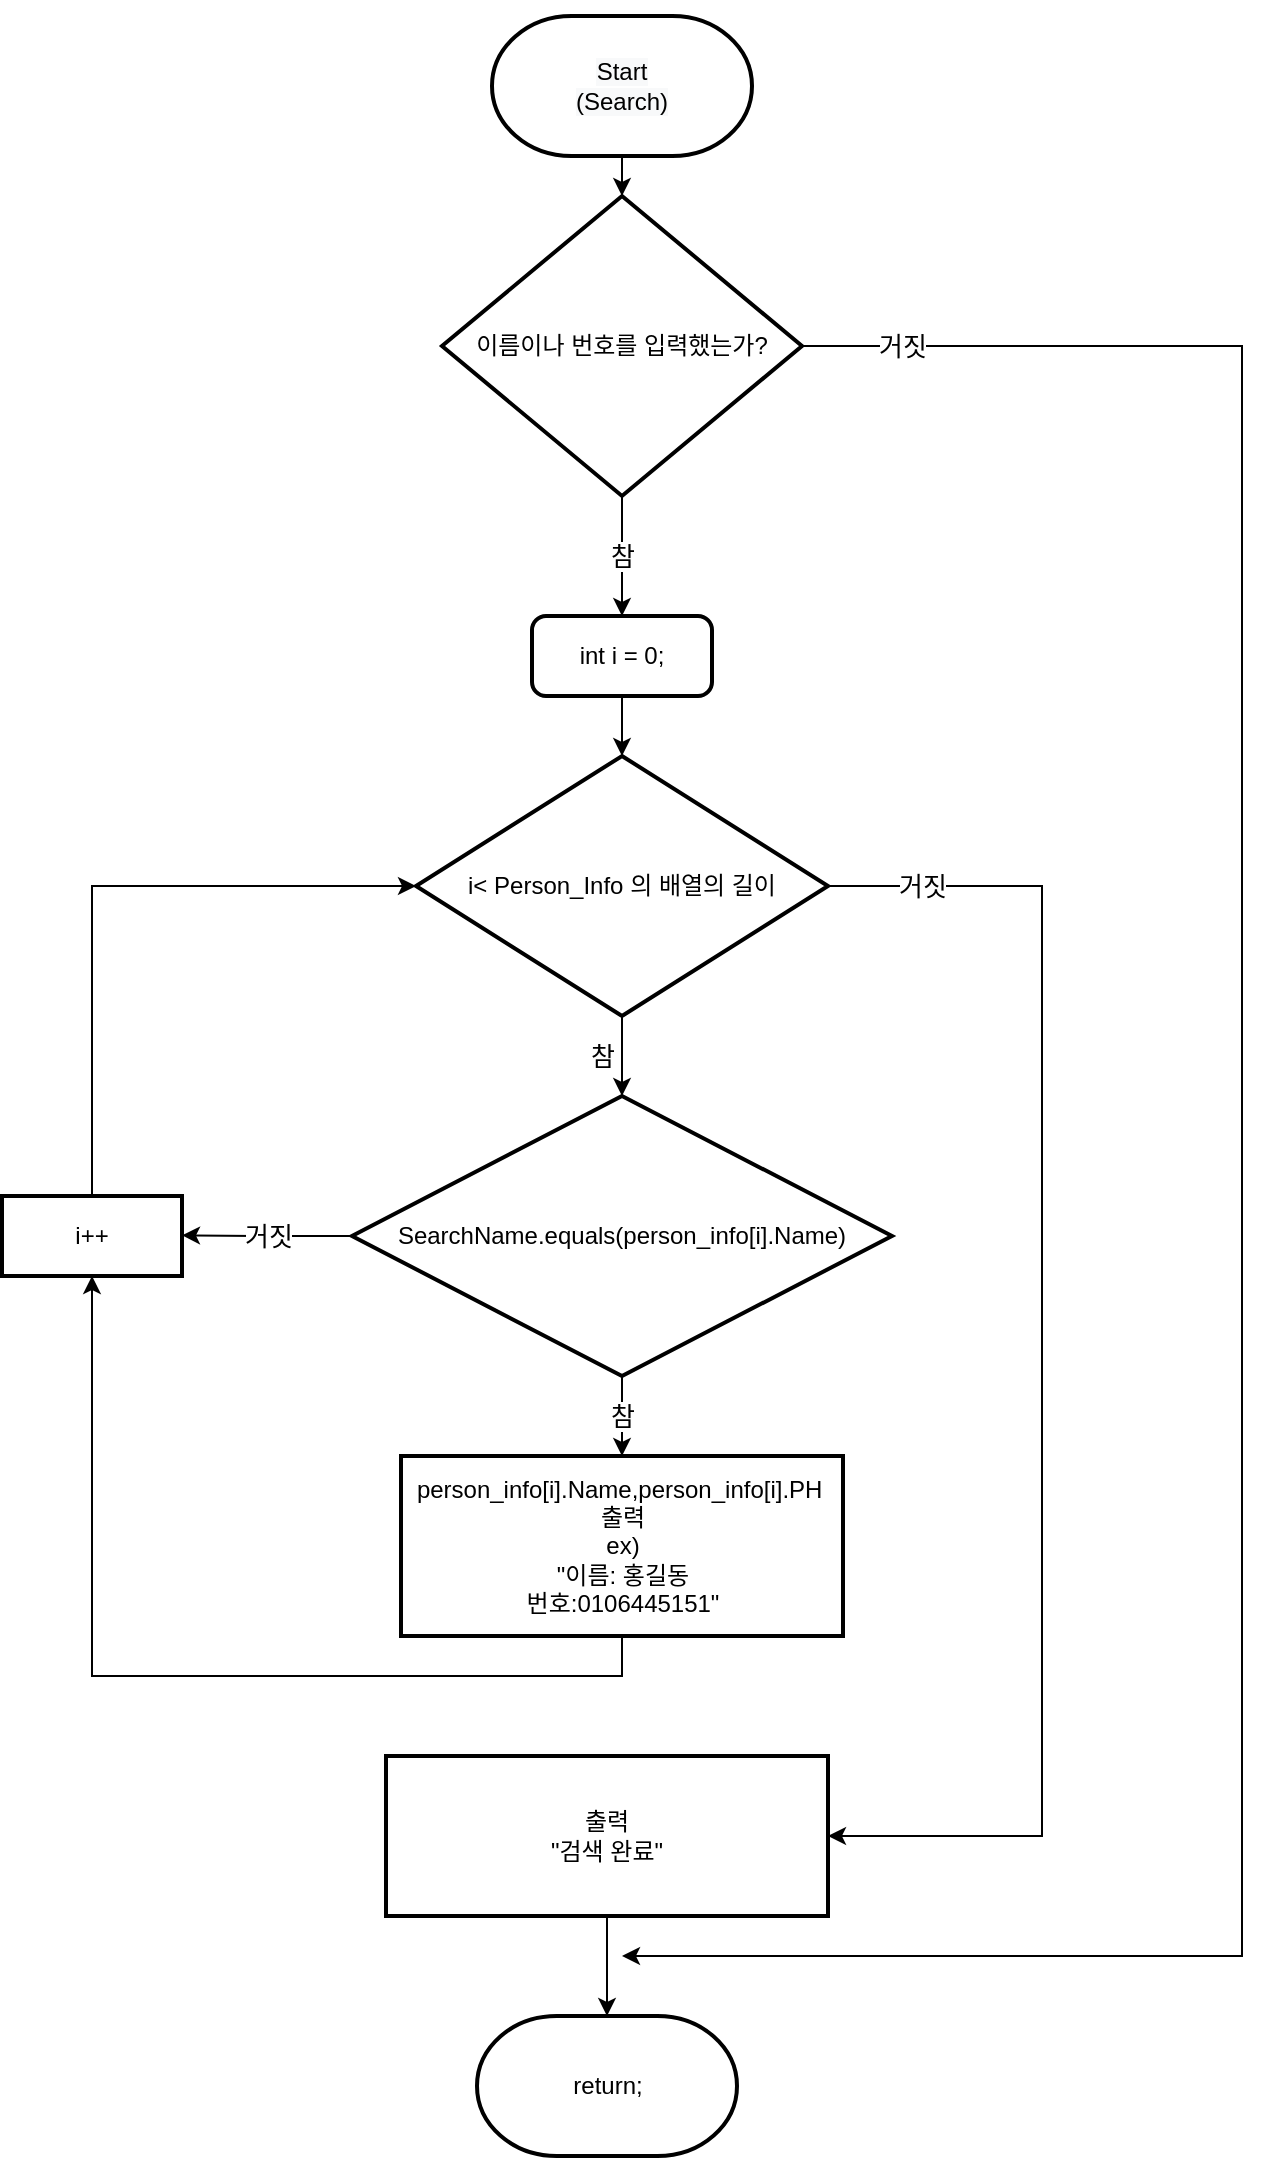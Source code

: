<mxfile version="14.4.4" type="github">
  <diagram id="C5RBs43oDa-KdzZeNtuy" name="Page-1">
    <mxGraphModel dx="1422" dy="3130" grid="1" gridSize="10" guides="1" tooltips="1" connect="1" arrows="1" fold="1" page="1" pageScale="1" pageWidth="1654" pageHeight="2336" math="0" shadow="0">
      <root>
        <mxCell id="WIyWlLk6GJQsqaUBKTNV-0" />
        <mxCell id="WIyWlLk6GJQsqaUBKTNV-1" parent="WIyWlLk6GJQsqaUBKTNV-0" />
        <mxCell id="vujPfZUQDCQlnBkyloqH-32" style="edgeStyle=orthogonalEdgeStyle;rounded=0;orthogonalLoop=1;jettySize=auto;html=1;exitX=0.5;exitY=1;exitDx=0;exitDy=0;entryX=0.5;entryY=1;entryDx=0;entryDy=0;fontSize=13;" parent="WIyWlLk6GJQsqaUBKTNV-1" source="_8A0RdiCuzYZlv76x9rI-3" target="vujPfZUQDCQlnBkyloqH-31" edge="1">
          <mxGeometry relative="1" as="geometry" />
        </mxCell>
        <mxCell id="_8A0RdiCuzYZlv76x9rI-3" value="person_info[i].Name,person_info[i].PH&amp;nbsp; 출력&lt;br&gt;ex) &lt;br&gt;&quot;이름: 홍길동&lt;br&gt;번호:0106445151&quot;" style="rounded=1;whiteSpace=wrap;html=1;absoluteArcSize=1;arcSize=0;strokeWidth=2;" parent="WIyWlLk6GJQsqaUBKTNV-1" vertex="1">
          <mxGeometry x="369.5" y="720" width="221" height="90" as="geometry" />
        </mxCell>
        <mxCell id="vujPfZUQDCQlnBkyloqH-28" value="참" style="edgeStyle=orthogonalEdgeStyle;rounded=0;orthogonalLoop=1;jettySize=auto;html=1;exitX=0.5;exitY=1;exitDx=0;exitDy=0;exitPerimeter=0;entryX=0.5;entryY=0;entryDx=0;entryDy=0;fontSize=13;" parent="WIyWlLk6GJQsqaUBKTNV-1" source="pQexZVyrvjUznnzYhCx8-12" target="_8A0RdiCuzYZlv76x9rI-3" edge="1">
          <mxGeometry relative="1" as="geometry" />
        </mxCell>
        <mxCell id="vujPfZUQDCQlnBkyloqH-30" value="거짓" style="edgeStyle=orthogonalEdgeStyle;rounded=0;orthogonalLoop=1;jettySize=auto;html=1;exitX=0;exitY=0.5;exitDx=0;exitDy=0;exitPerimeter=0;fontSize=13;" parent="WIyWlLk6GJQsqaUBKTNV-1" source="pQexZVyrvjUznnzYhCx8-12" edge="1">
          <mxGeometry relative="1" as="geometry">
            <mxPoint x="260" y="609.667" as="targetPoint" />
          </mxGeometry>
        </mxCell>
        <mxCell id="pQexZVyrvjUznnzYhCx8-12" value="SearchName.equals(person_info[i].Name)" style="strokeWidth=2;html=1;shape=mxgraph.flowchart.decision;whiteSpace=wrap;" parent="WIyWlLk6GJQsqaUBKTNV-1" vertex="1">
          <mxGeometry x="345" y="540" width="270" height="140" as="geometry" />
        </mxCell>
        <mxCell id="FMnMa_1F6o-aGxMzG5Tt-2" style="edgeStyle=orthogonalEdgeStyle;rounded=0;orthogonalLoop=1;jettySize=auto;html=1;exitX=0.5;exitY=1;exitDx=0;exitDy=0;exitPerimeter=0;entryX=0.5;entryY=0;entryDx=0;entryDy=0;entryPerimeter=0;fontSize=13;" edge="1" parent="WIyWlLk6GJQsqaUBKTNV-1" source="vujPfZUQDCQlnBkyloqH-0" target="FMnMa_1F6o-aGxMzG5Tt-1">
          <mxGeometry relative="1" as="geometry" />
        </mxCell>
        <mxCell id="vujPfZUQDCQlnBkyloqH-0" value="&#xa;&#xa;&lt;span style=&quot;color: rgb(0, 0, 0); font-family: helvetica; font-size: 12px; font-style: normal; font-weight: 400; letter-spacing: normal; text-align: center; text-indent: 0px; text-transform: none; word-spacing: 0px; background-color: rgb(248, 249, 250); display: inline; float: none;&quot;&gt;Start&lt;/span&gt;&lt;br style=&quot;color: rgb(0, 0, 0); font-family: helvetica; font-size: 12px; font-style: normal; font-weight: 400; letter-spacing: normal; text-align: center; text-indent: 0px; text-transform: none; word-spacing: 0px; background-color: rgb(248, 249, 250);&quot;&gt;&lt;span style=&quot;color: rgb(0, 0, 0); font-family: helvetica; font-size: 12px; font-style: normal; font-weight: 400; letter-spacing: normal; text-align: center; text-indent: 0px; text-transform: none; word-spacing: 0px; background-color: rgb(248, 249, 250); display: inline; float: none;&quot;&gt;(Search)&lt;/span&gt;&#xa;&#xa;" style="strokeWidth=2;html=1;shape=mxgraph.flowchart.terminator;whiteSpace=wrap;" parent="WIyWlLk6GJQsqaUBKTNV-1" vertex="1">
          <mxGeometry x="415" width="130" height="70" as="geometry" />
        </mxCell>
        <mxCell id="vujPfZUQDCQlnBkyloqH-1" value="return;" style="strokeWidth=2;html=1;shape=mxgraph.flowchart.terminator;whiteSpace=wrap;" parent="WIyWlLk6GJQsqaUBKTNV-1" vertex="1">
          <mxGeometry x="407.5" y="1000" width="130" height="70" as="geometry" />
        </mxCell>
        <mxCell id="vujPfZUQDCQlnBkyloqH-34" style="edgeStyle=orthogonalEdgeStyle;rounded=0;orthogonalLoop=1;jettySize=auto;html=1;exitX=0.5;exitY=1;exitDx=0;exitDy=0;entryX=0.5;entryY=0;entryDx=0;entryDy=0;entryPerimeter=0;fontSize=13;" parent="WIyWlLk6GJQsqaUBKTNV-1" source="vujPfZUQDCQlnBkyloqH-7" target="vujPfZUQDCQlnBkyloqH-1" edge="1">
          <mxGeometry relative="1" as="geometry" />
        </mxCell>
        <mxCell id="vujPfZUQDCQlnBkyloqH-7" value="출력&lt;br&gt;&quot;검색 완료&quot;" style="rounded=1;whiteSpace=wrap;html=1;absoluteArcSize=1;arcSize=0;strokeWidth=2;" parent="WIyWlLk6GJQsqaUBKTNV-1" vertex="1">
          <mxGeometry x="362" y="870" width="221" height="80" as="geometry" />
        </mxCell>
        <mxCell id="vujPfZUQDCQlnBkyloqH-24" value="참" style="edgeStyle=orthogonalEdgeStyle;rounded=0;orthogonalLoop=1;jettySize=auto;html=1;exitX=0.5;exitY=1;exitDx=0;exitDy=0;exitPerimeter=0;entryX=0.5;entryY=0;entryDx=0;entryDy=0;entryPerimeter=0;fontSize=13;" parent="WIyWlLk6GJQsqaUBKTNV-1" source="vujPfZUQDCQlnBkyloqH-9" target="pQexZVyrvjUznnzYhCx8-12" edge="1">
          <mxGeometry y="-10" relative="1" as="geometry">
            <mxPoint as="offset" />
          </mxGeometry>
        </mxCell>
        <mxCell id="vujPfZUQDCQlnBkyloqH-29" value="거짓" style="edgeStyle=orthogonalEdgeStyle;rounded=0;orthogonalLoop=1;jettySize=auto;html=1;exitX=1;exitY=0.5;exitDx=0;exitDy=0;exitPerimeter=0;fontSize=13;entryX=1;entryY=0.5;entryDx=0;entryDy=0;" parent="WIyWlLk6GJQsqaUBKTNV-1" source="vujPfZUQDCQlnBkyloqH-9" target="vujPfZUQDCQlnBkyloqH-7" edge="1">
          <mxGeometry x="-0.864" relative="1" as="geometry">
            <mxPoint x="700" y="920" as="targetPoint" />
            <Array as="points">
              <mxPoint x="690" y="435" />
              <mxPoint x="690" y="910" />
            </Array>
            <mxPoint as="offset" />
          </mxGeometry>
        </mxCell>
        <mxCell id="vujPfZUQDCQlnBkyloqH-9" value="i&amp;lt; Person_Info 의 배열의 길이" style="strokeWidth=2;html=1;shape=mxgraph.flowchart.decision;whiteSpace=wrap;" parent="WIyWlLk6GJQsqaUBKTNV-1" vertex="1">
          <mxGeometry x="377" y="370" width="206" height="130" as="geometry" />
        </mxCell>
        <mxCell id="vujPfZUQDCQlnBkyloqH-20" style="edgeStyle=orthogonalEdgeStyle;rounded=0;orthogonalLoop=1;jettySize=auto;html=1;exitX=0.5;exitY=1;exitDx=0;exitDy=0;entryX=0.5;entryY=0;entryDx=0;entryDy=0;entryPerimeter=0;fontSize=13;" parent="WIyWlLk6GJQsqaUBKTNV-1" source="vujPfZUQDCQlnBkyloqH-14" target="vujPfZUQDCQlnBkyloqH-9" edge="1">
          <mxGeometry relative="1" as="geometry">
            <mxPoint x="480" y="330" as="sourcePoint" />
          </mxGeometry>
        </mxCell>
        <mxCell id="vujPfZUQDCQlnBkyloqH-14" value="int i = 0;" style="rounded=1;whiteSpace=wrap;html=1;absoluteArcSize=1;arcSize=14;strokeWidth=2;" parent="WIyWlLk6GJQsqaUBKTNV-1" vertex="1">
          <mxGeometry x="435" y="300" width="90" height="40" as="geometry" />
        </mxCell>
        <mxCell id="vujPfZUQDCQlnBkyloqH-33" style="edgeStyle=orthogonalEdgeStyle;rounded=0;orthogonalLoop=1;jettySize=auto;html=1;entryX=0;entryY=0.5;entryDx=0;entryDy=0;entryPerimeter=0;fontSize=13;" parent="WIyWlLk6GJQsqaUBKTNV-1" source="vujPfZUQDCQlnBkyloqH-31" target="vujPfZUQDCQlnBkyloqH-9" edge="1">
          <mxGeometry relative="1" as="geometry">
            <Array as="points">
              <mxPoint x="215" y="435" />
            </Array>
          </mxGeometry>
        </mxCell>
        <mxCell id="vujPfZUQDCQlnBkyloqH-31" value="i++" style="rounded=1;whiteSpace=wrap;html=1;absoluteArcSize=1;arcSize=0;strokeWidth=2;" parent="WIyWlLk6GJQsqaUBKTNV-1" vertex="1">
          <mxGeometry x="170" y="590" width="90" height="40" as="geometry" />
        </mxCell>
        <mxCell id="FMnMa_1F6o-aGxMzG5Tt-3" value="참" style="edgeStyle=orthogonalEdgeStyle;rounded=0;orthogonalLoop=1;jettySize=auto;html=1;exitX=0.5;exitY=1;exitDx=0;exitDy=0;exitPerimeter=0;entryX=0.5;entryY=0;entryDx=0;entryDy=0;fontSize=13;" edge="1" parent="WIyWlLk6GJQsqaUBKTNV-1" source="FMnMa_1F6o-aGxMzG5Tt-1" target="vujPfZUQDCQlnBkyloqH-14">
          <mxGeometry relative="1" as="geometry" />
        </mxCell>
        <mxCell id="FMnMa_1F6o-aGxMzG5Tt-4" value="거짓" style="edgeStyle=orthogonalEdgeStyle;rounded=0;orthogonalLoop=1;jettySize=auto;html=1;exitX=1;exitY=0.5;exitDx=0;exitDy=0;exitPerimeter=0;fontSize=13;" edge="1" parent="WIyWlLk6GJQsqaUBKTNV-1" source="FMnMa_1F6o-aGxMzG5Tt-1">
          <mxGeometry x="-0.925" relative="1" as="geometry">
            <mxPoint x="480" y="970" as="targetPoint" />
            <Array as="points">
              <mxPoint x="790" y="165" />
              <mxPoint x="790" y="970" />
              <mxPoint x="480" y="970" />
            </Array>
            <mxPoint as="offset" />
          </mxGeometry>
        </mxCell>
        <mxCell id="FMnMa_1F6o-aGxMzG5Tt-1" value="이름이나 번호를 입력했는가?" style="strokeWidth=2;html=1;shape=mxgraph.flowchart.decision;whiteSpace=wrap;" vertex="1" parent="WIyWlLk6GJQsqaUBKTNV-1">
          <mxGeometry x="390" y="90" width="180" height="150" as="geometry" />
        </mxCell>
      </root>
    </mxGraphModel>
  </diagram>
</mxfile>
